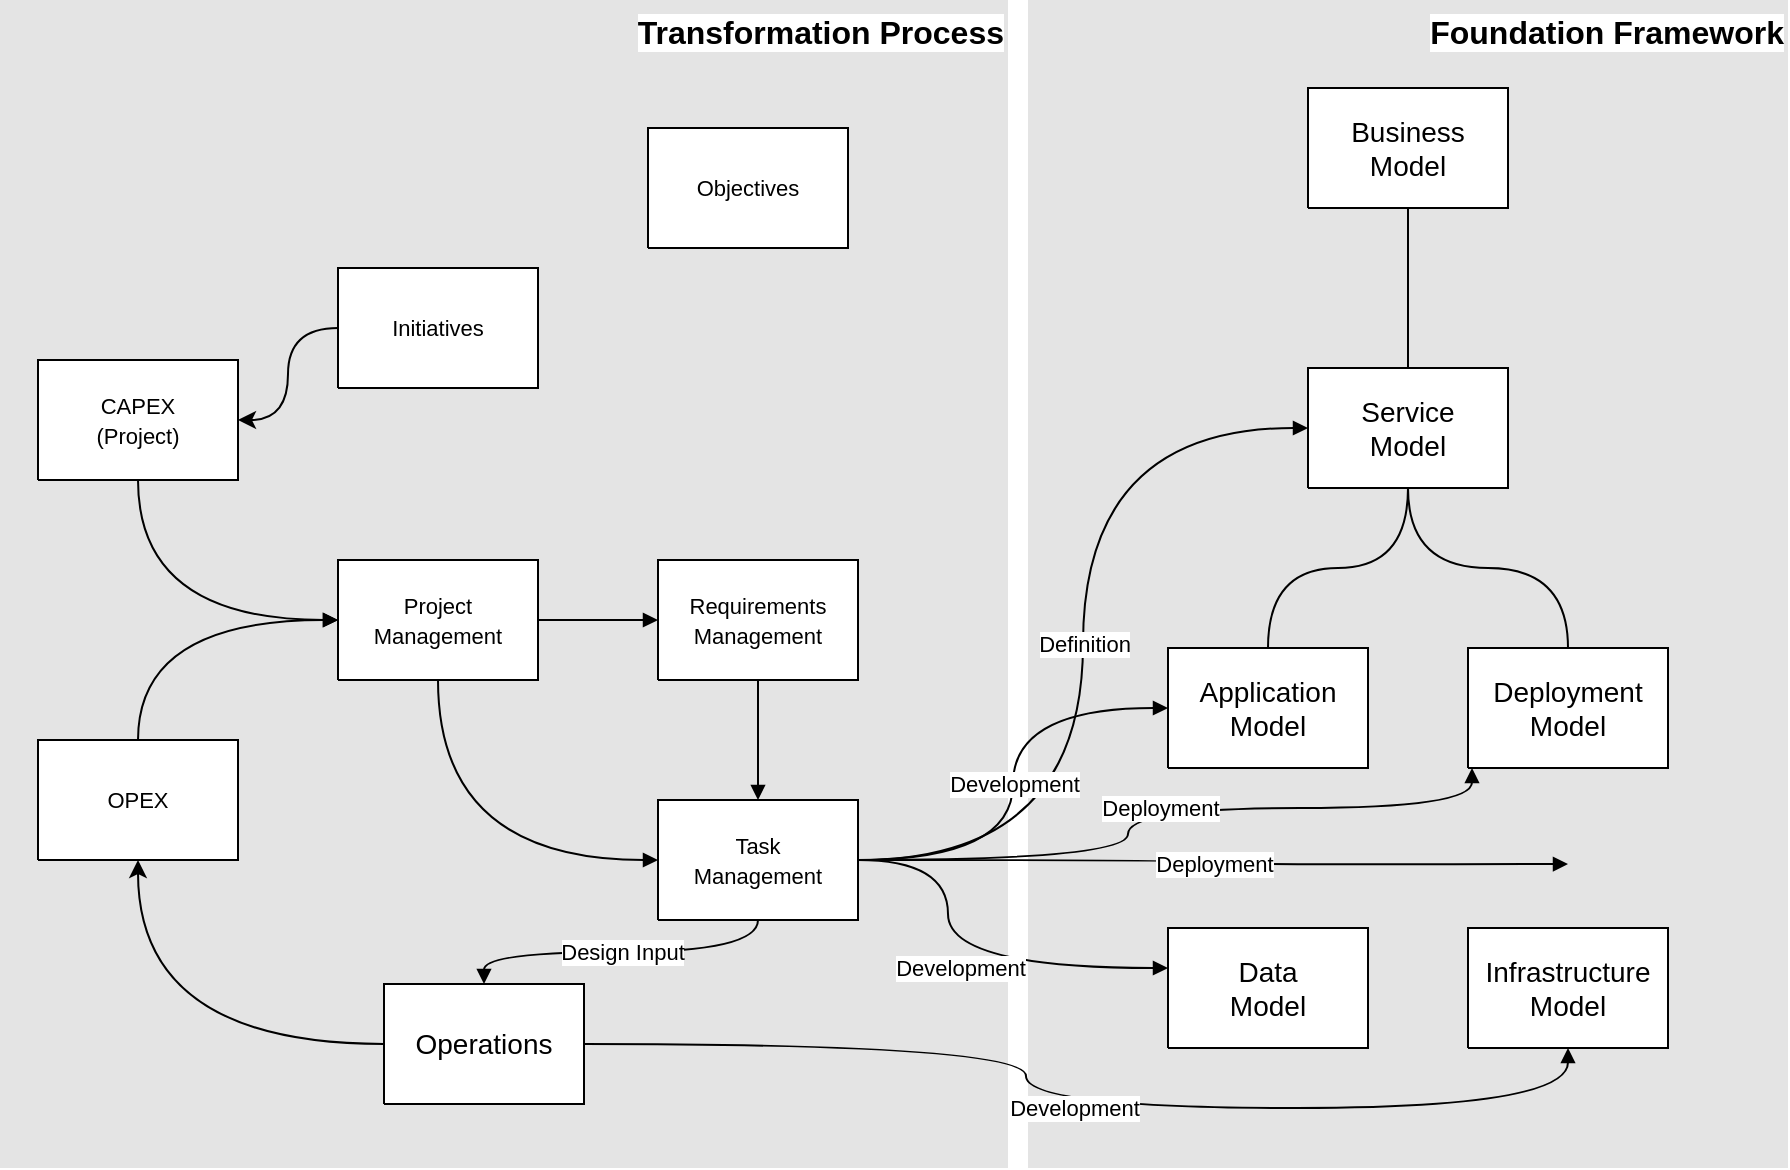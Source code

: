 <mxfile version="13.5.1" type="device" pages="2"><diagram id="vHgUC98e7Hoj6p4XR_Cq" name="Transformation"><mxGraphModel dx="1086" dy="966" grid="1" gridSize="10" guides="1" tooltips="1" connect="1" arrows="1" fold="1" page="1" pageScale="1" pageWidth="850" pageHeight="1100" math="0" shadow="0"><root><mxCell id="0"/><mxCell id="1" parent="0"/><mxCell id="F8-iT_Pljs7xSPV2EKa8-52" value="&lt;p style=&quot;margin-left: 0 ; margin-right: 0 ; margin-top: 0px ; margin-bottom: 0px ; text-indent: 0 ; direction: ltr&quot;&gt;&lt;font style=&quot;font-size: 16px ; font-family: &amp;#34;arial&amp;#34; ; color: #000000 ; direction: ltr ; letter-spacing: 0px ; line-height: 120% ; opacity: 1&quot;&gt;&lt;b&gt;Transformation Process&lt;br&gt;&lt;/b&gt;&lt;/font&gt;&lt;/p&gt;" style="verticalAlign=top;align=right;vsdxID=35;fillColor=#d9d9d9;gradientColor=none;fillOpacity=70;shape=stencil(nZBLDoAgDERP0z3SIyjew0SURgSD+Lu9kMZoXLhwN9O+tukAlrNpJg1SzDH4QW/URgNYgZTkjA4UkwJUgGXng+6DX1zLfmoymdXo17xh5zmRJ6Q42BWCfc2oJfdAr+Yv+AP9Cb7OJ3H/2JG1HNGz/84klThPVCc=);strokeColor=none;labelBackgroundColor=#ffffff;rounded=0;html=1;whiteSpace=wrap;" parent="1" vertex="1"><mxGeometry x="96" y="96" width="504" height="584" as="geometry"/></mxCell><mxCell id="F8-iT_Pljs7xSPV2EKa8-53" value="&lt;p style=&quot;margin-left: 0 ; margin-right: 0 ; margin-top: 0px ; margin-bottom: 0px ; text-indent: 0 ; direction: ltr&quot;&gt;&lt;font style=&quot;font-size: 16px ; font-family: &amp;#34;arial&amp;#34; ; color: #000000 ; direction: ltr ; letter-spacing: 0px ; line-height: 120% ; opacity: 1&quot;&gt;&lt;b&gt;Foundation Framework&lt;br&gt;&lt;/b&gt;&lt;/font&gt;&lt;/p&gt;" style="verticalAlign=top;align=right;vsdxID=5;fillColor=#d9d9d9;gradientColor=none;fillOpacity=70;shape=stencil(nZBLDoAgDERP0z3SIyjew0SURgSD+Lu9kMZoXLhwN9O+tukAlrNpJg1SzDH4QW/URgNYgZTkjA4UkwJUgGXng+6DX1zLfmoymdXo17xh5zmRJ6Q42BWCfc2oJfdAr+Yv+AP9Cb7OJ3H/2JG1HNGz/84klThPVCc=);strokeColor=none;labelBackgroundColor=#ffffff;rounded=0;html=1;whiteSpace=wrap;" parent="1" vertex="1"><mxGeometry x="610" y="96" width="380" height="584" as="geometry"/></mxCell><mxCell id="F8-iT_Pljs7xSPV2EKa8-21" value="&lt;font style=&quot;font-size:11px;font-family:Arial;color:#000000;direction:ltr;letter-spacing:0px;line-height:120%;opacity:1&quot;&gt;Project Management&lt;br/&gt;&lt;/font&gt;" style="verticalAlign=middle;align=center;vsdxID=1;fillColor=#FFFFFF;gradientColor=none;shape=stencil(nZBLDoAgDERP0z3SIyjew0SURgSD+Lu9kMZoXLhwN9O+tukAlrNpJg1SzDH4QW/URgNYgZTkjA4UkwJUgGXng+6DX1zLfmoymdXo17xh5zmRJ6Q42BWCfc2oJfdAr+Yv+AP9Cb7OJ3H/2JG1HNGz/84klThPVCc=);strokeColor=#000000;spacingTop=-1;spacingBottom=-1;spacingLeft=-1;spacingRight=-1;labelBackgroundColor=none;rounded=0;html=1;whiteSpace=wrap;" parent="1" vertex="1"><mxGeometry x="265" y="376" width="100" height="60" as="geometry"/></mxCell><mxCell id="F8-iT_Pljs7xSPV2EKa8-22" value="&lt;font style=&quot;font-size:11px;font-family:Arial;color:#000000;direction:ltr;letter-spacing:0px;line-height:120%;opacity:1&quot;&gt;Task&lt;br/&gt;Management&lt;br/&gt;&lt;/font&gt;" style="verticalAlign=middle;align=center;vsdxID=2;fillColor=#FFFFFF;gradientColor=none;shape=stencil(nZBLDoAgDERP0z3SIyjew0SURgSD+Lu9kMZoXLhwN9O+tukAlrNpJg1SzDH4QW/URgNYgZTkjA4UkwJUgGXng+6DX1zLfmoymdXo17xh5zmRJ6Q42BWCfc2oJfdAr+Yv+AP9Cb7OJ3H/2JG1HNGz/84klThPVCc=);strokeColor=#000000;spacingTop=-1;spacingBottom=-1;spacingLeft=-1;spacingRight=-1;labelBackgroundColor=none;rounded=0;html=1;whiteSpace=wrap;" parent="1" vertex="1"><mxGeometry x="425" y="496" width="100" height="60" as="geometry"/></mxCell><mxCell id="F8-iT_Pljs7xSPV2EKa8-23" value="&lt;font style=&quot;font-size:11px;font-family:Arial;color:#000000;direction:ltr;letter-spacing:0px;line-height:120%;opacity:1&quot;&gt;Requirements Management&lt;br/&gt;&lt;/font&gt;" style="verticalAlign=middle;align=center;vsdxID=3;fillColor=#FFFFFF;gradientColor=none;shape=stencil(nZBLDoAgDERP0z3SIyjew0SURgSD+Lu9kMZoXLhwN9O+tukAlrNpJg1SzDH4QW/URgNYgZTkjA4UkwJUgGXng+6DX1zLfmoymdXo17xh5zmRJ6Q42BWCfc2oJfdAr+Yv+AP9Cb7OJ3H/2JG1HNGz/84klThPVCc=);strokeColor=#000000;spacingTop=-1;spacingBottom=-1;spacingLeft=-1;spacingRight=-1;labelBackgroundColor=none;rounded=0;html=1;whiteSpace=wrap;" parent="1" vertex="1"><mxGeometry x="425" y="376" width="100" height="60" as="geometry"/></mxCell><mxCell id="F8-iT_Pljs7xSPV2EKa8-24" value="&lt;font style=&quot;font-size: 11px ; font-family: &amp;#34;arial&amp;#34; ; color: #000000 ; direction: ltr ; letter-spacing: 0px ; line-height: 120% ; opacity: 1&quot;&gt;OPEX&lt;br&gt;&lt;/font&gt;" style="verticalAlign=middle;align=center;vsdxID=9;fillColor=#FFFFFF;gradientColor=none;shape=stencil(nZBLDoAgDERP0z3SIyjew0SURgSD+Lu9kMZoXLhwN9O+tukAlrNpJg1SzDH4QW/URgNYgZTkjA4UkwJUgGXng+6DX1zLfmoymdXo17xh5zmRJ6Q42BWCfc2oJfdAr+Yv+AP9Cb7OJ3H/2JG1HNGz/84klThPVCc=);strokeColor=#000000;spacingTop=-1;spacingBottom=-1;spacingLeft=-1;spacingRight=-1;labelBackgroundColor=none;rounded=0;html=1;whiteSpace=wrap;" parent="1" vertex="1"><mxGeometry x="115" y="466" width="100" height="60" as="geometry"/></mxCell><mxCell id="F8-iT_Pljs7xSPV2EKa8-25" value="&lt;font style=&quot;font-size:11px;font-family:Arial;color:#000000;direction:ltr;letter-spacing:0px;line-height:120%;opacity:1&quot;&gt;CAPEX&lt;br/&gt;(Project)&lt;br/&gt;&lt;/font&gt;" style="verticalAlign=middle;align=center;vsdxID=10;fillColor=#FFFFFF;gradientColor=none;shape=stencil(nZBLDoAgDERP0z3SIyjew0SURgSD+Lu9kMZoXLhwN9O+tukAlrNpJg1SzDH4QW/URgNYgZTkjA4UkwJUgGXng+6DX1zLfmoymdXo17xh5zmRJ6Q42BWCfc2oJfdAr+Yv+AP9Cb7OJ3H/2JG1HNGz/84klThPVCc=);strokeColor=#000000;spacingTop=-1;spacingBottom=-1;spacingLeft=-1;spacingRight=-1;labelBackgroundColor=none;rounded=0;html=1;whiteSpace=wrap;" parent="1" vertex="1"><mxGeometry x="115" y="276" width="100" height="60" as="geometry"/></mxCell><mxCell id="F8-iT_Pljs7xSPV2EKa8-26" value="&lt;font style=&quot;font-size:14px;font-family:Arial;color:#000000;direction:ltr;letter-spacing:0px;line-height:120%;opacity:1&quot;&gt;Infrastructure Model&lt;br/&gt;&lt;/font&gt;" style="verticalAlign=middle;align=center;vsdxID=15;fillColor=#FFFFFF;gradientColor=none;shape=stencil(nZBLDoAgDERP0z3SIyjew0SURgSD+Lu9kMZoXLhwN9O+tukAlrNpJg1SzDH4QW/URgNYgZTkjA4UkwJUgGXng+6DX1zLfmoymdXo17xh5zmRJ6Q42BWCfc2oJfdAr+Yv+AP9Cb7OJ3H/2JG1HNGz/84klThPVCc=);strokeColor=#000000;spacingTop=-1;spacingBottom=-1;spacingLeft=-1;spacingRight=-1;labelBackgroundColor=none;rounded=0;html=1;whiteSpace=wrap;" parent="1" vertex="1"><mxGeometry x="830" y="560" width="100" height="60" as="geometry"/></mxCell><mxCell id="F8-iT_Pljs7xSPV2EKa8-27" value="&lt;font style=&quot;font-size:14px;font-family:Arial;color:#000000;direction:ltr;letter-spacing:0px;line-height:120%;opacity:1&quot;&gt;Application Model&lt;br/&gt;&lt;/font&gt;" style="verticalAlign=middle;align=center;vsdxID=16;fillColor=#FFFFFF;gradientColor=none;shape=stencil(nZBLDoAgDERP0z3SIyjew0SURgSD+Lu9kMZoXLhwN9O+tukAlrNpJg1SzDH4QW/URgNYgZTkjA4UkwJUgGXng+6DX1zLfmoymdXo17xh5zmRJ6Q42BWCfc2oJfdAr+Yv+AP9Cb7OJ3H/2JG1HNGz/84klThPVCc=);strokeColor=#000000;spacingTop=-1;spacingBottom=-1;spacingLeft=-1;spacingRight=-1;labelBackgroundColor=none;rounded=0;html=1;whiteSpace=wrap;" parent="1" vertex="1"><mxGeometry x="680" y="420" width="100" height="60" as="geometry"/></mxCell><mxCell id="F8-iT_Pljs7xSPV2EKa8-28" value="&lt;font style=&quot;font-size:14px;font-family:Arial;color:#000000;direction:ltr;letter-spacing:0px;line-height:120%;opacity:1&quot;&gt;Deployment&lt;br/&gt;Model&lt;br/&gt;&lt;/font&gt;" style="verticalAlign=middle;align=center;vsdxID=17;fillColor=#FFFFFF;gradientColor=none;shape=stencil(nZBLDoAgDERP0z3SIyjew0SURgSD+Lu9kMZoXLhwN9O+tukAlrNpJg1SzDH4QW/URgNYgZTkjA4UkwJUgGXng+6DX1zLfmoymdXo17xh5zmRJ6Q42BWCfc2oJfdAr+Yv+AP9Cb7OJ3H/2JG1HNGz/84klThPVCc=);strokeColor=#000000;spacingTop=-1;spacingBottom=-1;spacingLeft=-1;spacingRight=-1;labelBackgroundColor=none;rounded=0;html=1;whiteSpace=wrap;" parent="1" vertex="1"><mxGeometry x="830" y="420" width="100" height="60" as="geometry"/></mxCell><mxCell id="F8-iT_Pljs7xSPV2EKa8-29" value="&lt;font style=&quot;font-size:14px;font-family:Arial;color:#000000;direction:ltr;letter-spacing:0px;line-height:120%;opacity:1&quot;&gt;Data&lt;br/&gt;Model&lt;br/&gt;&lt;/font&gt;" style="verticalAlign=middle;align=center;vsdxID=18;fillColor=#FFFFFF;gradientColor=none;shape=stencil(nZBLDoAgDERP0z3SIyjew0SURgSD+Lu9kMZoXLhwN9O+tukAlrNpJg1SzDH4QW/URgNYgZTkjA4UkwJUgGXng+6DX1zLfmoymdXo17xh5zmRJ6Q42BWCfc2oJfdAr+Yv+AP9Cb7OJ3H/2JG1HNGz/84klThPVCc=);strokeColor=#000000;spacingTop=-1;spacingBottom=-1;spacingLeft=-1;spacingRight=-1;labelBackgroundColor=none;rounded=0;html=1;whiteSpace=wrap;" parent="1" vertex="1"><mxGeometry x="680" y="560" width="100" height="60" as="geometry"/></mxCell><mxCell id="F8-iT_Pljs7xSPV2EKa8-30" value="&lt;font style=&quot;font-size:14px;font-family:Arial;color:#000000;direction:ltr;letter-spacing:0px;line-height:120%;opacity:1&quot;&gt;Service&lt;br/&gt;Model&lt;br/&gt;&lt;/font&gt;" style="verticalAlign=middle;align=center;vsdxID=19;fillColor=#FFFFFF;gradientColor=none;shape=stencil(nZBLDoAgDERP0z3SIyjew0SURgSD+Lu9kMZoXLhwN9O+tukAlrNpJg1SzDH4QW/URgNYgZTkjA4UkwJUgGXng+6DX1zLfmoymdXo17xh5zmRJ6Q42BWCfc2oJfdAr+Yv+AP9Cb7OJ3H/2JG1HNGz/84klThPVCc=);strokeColor=#000000;spacingTop=-1;spacingBottom=-1;spacingLeft=-1;spacingRight=-1;labelBackgroundColor=none;rounded=0;html=1;whiteSpace=wrap;" parent="1" vertex="1"><mxGeometry x="750" y="280" width="100" height="60" as="geometry"/></mxCell><mxCell id="F8-iT_Pljs7xSPV2EKa8-31" value="&lt;font style=&quot;font-size:14px;font-family:Arial;color:#000000;direction:ltr;letter-spacing:0px;line-height:120%;opacity:1&quot;&gt;Business&lt;br/&gt;Model&lt;br/&gt;&lt;/font&gt;" style="verticalAlign=middle;align=center;vsdxID=20;fillColor=#FFFFFF;gradientColor=none;shape=stencil(nZBLDoAgDERP0z3SIyjew0SURgSD+Lu9kMZoXLhwN9O+tukAlrNpJg1SzDH4QW/URgNYgZTkjA4UkwJUgGXng+6DX1zLfmoymdXo17xh5zmRJ6Q42BWCfc2oJfdAr+Yv+AP9Cb7OJ3H/2JG1HNGz/84klThPVCc=);strokeColor=#000000;spacingTop=-1;spacingBottom=-1;spacingLeft=-1;spacingRight=-1;labelBackgroundColor=none;rounded=0;html=1;whiteSpace=wrap;" parent="1" vertex="1"><mxGeometry x="750" y="140" width="100" height="60" as="geometry"/></mxCell><mxCell id="F8-iT_Pljs7xSPV2EKa8-32" value="&lt;font style=&quot;font-size:11px;font-family:Arial;color:#000000;direction:ltr;letter-spacing:0px;line-height:120%;opacity:1&quot;&gt;Design Input&lt;br/&gt;&lt;/font&gt;" style="vsdxID=40;edgeStyle=orthogonalEdgeStyle;startArrow=none;endArrow=block;startSize=5;endSize=5;strokeColor=#000000;spacingTop=0;spacingBottom=0;spacingLeft=0;spacingRight=0;verticalAlign=middle;html=1;labelBackgroundColor=#ffffff;rounded=0;align=center;exitX=0.5;exitY=1;exitDx=0;exitDy=0;exitPerimeter=0;entryX=0.5;entryY=0;entryDx=0;entryDy=0;entryPerimeter=0;curved=1;" parent="1" source="F8-iT_Pljs7xSPV2EKa8-22" target="F8-iT_Pljs7xSPV2EKa8-47" edge="1"><mxGeometry relative="1" as="geometry"/></mxCell><mxCell id="F8-iT_Pljs7xSPV2EKa8-33" value="&lt;font style=&quot;font-size:11px;font-family:Arial;color:#000000;direction:ltr;letter-spacing:0px;line-height:120%;opacity:1&quot;&gt;Deployment&lt;br/&gt;&lt;/font&gt;" style="vsdxID=37;edgeStyle=orthogonalEdgeStyle;startArrow=none;endArrow=block;startSize=5;endSize=5;strokeColor=#000000;spacingTop=0;spacingBottom=0;spacingLeft=0;spacingRight=0;verticalAlign=middle;html=1;labelBackgroundColor=#ffffff;rounded=0;align=center;exitX=1;exitY=0.5;exitDx=0;exitDy=0;exitPerimeter=0;curved=1;" parent="1" source="F8-iT_Pljs7xSPV2EKa8-22" edge="1"><mxGeometry relative="1" as="geometry"><mxPoint x="880" y="528" as="targetPoint"/></mxGeometry></mxCell><mxCell id="F8-iT_Pljs7xSPV2EKa8-34" value="&lt;font style=&quot;font-size:11px;font-family:Arial;color:#000000;direction:ltr;letter-spacing:0px;line-height:120%;opacity:1&quot;&gt;Deployment&lt;br/&gt;&lt;/font&gt;" style="vsdxID=34;edgeStyle=orthogonalEdgeStyle;startArrow=none;endArrow=block;startSize=5;endSize=5;strokeColor=#000000;spacingTop=0;spacingBottom=0;spacingLeft=0;spacingRight=0;verticalAlign=middle;html=1;labelBackgroundColor=#ffffff;rounded=0;align=center;exitX=1;exitY=0.5;exitDx=0;exitDy=0;exitPerimeter=0;curved=1;" parent="1" source="F8-iT_Pljs7xSPV2EKa8-22" target="F8-iT_Pljs7xSPV2EKa8-28" edge="1"><mxGeometry relative="1" as="geometry"><Array as="points"><mxPoint x="660" y="526"/><mxPoint x="660" y="500"/><mxPoint x="832" y="500"/></Array></mxGeometry></mxCell><mxCell id="F8-iT_Pljs7xSPV2EKa8-35" style="edgeStyle=orthogonalEdgeStyle;rounded=0;orthogonalLoop=1;jettySize=auto;html=1;curved=1;" parent="1" source="F8-iT_Pljs7xSPV2EKa8-36" target="F8-iT_Pljs7xSPV2EKa8-25" edge="1"><mxGeometry relative="1" as="geometry"/></mxCell><mxCell id="F8-iT_Pljs7xSPV2EKa8-36" value="&lt;font style=&quot;font-size: 11px ; font-family: &amp;#34;arial&amp;#34; ; color: #000000 ; direction: ltr ; letter-spacing: 0px ; line-height: 120% ; opacity: 1&quot;&gt;Initiatives&lt;br&gt;&lt;/font&gt;" style="verticalAlign=middle;align=center;vsdxID=1;fillColor=#FFFFFF;gradientColor=none;shape=stencil(nZBLDoAgDERP0z3SIyjew0SURgSD+Lu9kMZoXLhwN9O+tukAlrNpJg1SzDH4QW/URgNYgZTkjA4UkwJUgGXng+6DX1zLfmoymdXo17xh5zmRJ6Q42BWCfc2oJfdAr+Yv+AP9Cb7OJ3H/2JG1HNGz/84klThPVCc=);strokeColor=#000000;spacingTop=-1;spacingBottom=-1;spacingLeft=-1;spacingRight=-1;labelBackgroundColor=none;rounded=0;html=1;whiteSpace=wrap;" parent="1" vertex="1"><mxGeometry x="265" y="230" width="100" height="60" as="geometry"/></mxCell><mxCell id="F8-iT_Pljs7xSPV2EKa8-37" style="edgeStyle=orthogonalEdgeStyle;curved=1;rounded=0;orthogonalLoop=1;jettySize=auto;html=1;" parent="1" source="F8-iT_Pljs7xSPV2EKa8-47" target="F8-iT_Pljs7xSPV2EKa8-24" edge="1"><mxGeometry relative="1" as="geometry"/></mxCell><mxCell id="F8-iT_Pljs7xSPV2EKa8-38" value="&lt;font style=&quot;font-size: 11px ; font-family: &amp;#34;arial&amp;#34; ; color: #000000 ; direction: ltr ; letter-spacing: 0px ; line-height: 120% ; opacity: 1&quot;&gt;Objectives&lt;br&gt;&lt;/font&gt;" style="verticalAlign=middle;align=center;vsdxID=1;fillColor=#FFFFFF;gradientColor=none;shape=stencil(nZBLDoAgDERP0z3SIyjew0SURgSD+Lu9kMZoXLhwN9O+tukAlrNpJg1SzDH4QW/URgNYgZTkjA4UkwJUgGXng+6DX1zLfmoymdXo17xh5zmRJ6Q42BWCfc2oJfdAr+Yv+AP9Cb7OJ3H/2JG1HNGz/84klThPVCc=);strokeColor=#000000;spacingTop=-1;spacingBottom=-1;spacingLeft=-1;spacingRight=-1;labelBackgroundColor=none;rounded=0;html=1;whiteSpace=wrap;" parent="1" vertex="1"><mxGeometry x="420" y="160" width="100" height="60" as="geometry"/></mxCell><mxCell id="F8-iT_Pljs7xSPV2EKa8-39" style="vsdxID=14;edgeStyle=orthogonalEdgeStyle;startArrow=none;endArrow=block;startSize=5;endSize=5;strokeColor=#000000;spacingTop=0;spacingBottom=0;spacingLeft=0;spacingRight=0;verticalAlign=middle;html=1;labelBackgroundColor=#ffffff;rounded=0;exitX=0.5;exitY=1;exitDx=0;exitDy=0;exitPerimeter=0;entryX=0.5;entryY=0;entryDx=0;entryDy=0;entryPerimeter=0;curved=1;" parent="1" source="F8-iT_Pljs7xSPV2EKa8-23" target="F8-iT_Pljs7xSPV2EKa8-22" edge="1"><mxGeometry relative="1" as="geometry"/></mxCell><mxCell id="F8-iT_Pljs7xSPV2EKa8-40" style="vsdxID=6;edgeStyle=orthogonalEdgeStyle;startArrow=none;endArrow=block;startSize=5;endSize=5;strokeColor=#000000;spacingTop=0;spacingBottom=0;spacingLeft=0;spacingRight=0;verticalAlign=middle;html=1;labelBackgroundColor=#ffffff;rounded=0;exitX=0.5;exitY=1;exitDx=0;exitDy=0;exitPerimeter=0;entryX=0;entryY=0.5;entryDx=0;entryDy=0;entryPerimeter=0;curved=1;" parent="1" source="F8-iT_Pljs7xSPV2EKa8-21" target="F8-iT_Pljs7xSPV2EKa8-22" edge="1"><mxGeometry relative="1" as="geometry"/></mxCell><mxCell id="F8-iT_Pljs7xSPV2EKa8-41" style="vsdxID=7;edgeStyle=orthogonalEdgeStyle;startArrow=none;endArrow=block;startSize=5;endSize=5;strokeColor=#000000;spacingTop=0;spacingBottom=0;spacingLeft=0;spacingRight=0;verticalAlign=middle;html=1;labelBackgroundColor=#ffffff;rounded=0;exitX=1;exitY=0.5;exitDx=0;exitDy=0;exitPerimeter=0;entryX=0;entryY=0.5;entryDx=0;entryDy=0;entryPerimeter=0;curved=1;" parent="1" source="F8-iT_Pljs7xSPV2EKa8-21" target="F8-iT_Pljs7xSPV2EKa8-23" edge="1"><mxGeometry relative="1" as="geometry"/></mxCell><mxCell id="F8-iT_Pljs7xSPV2EKa8-42" style="vsdxID=11;edgeStyle=orthogonalEdgeStyle;startArrow=none;endArrow=block;startSize=5;endSize=5;strokeColor=#000000;spacingTop=0;spacingBottom=0;spacingLeft=0;spacingRight=0;verticalAlign=middle;html=1;labelBackgroundColor=#ffffff;rounded=0;exitX=0.5;exitY=0;exitDx=0;exitDy=0;exitPerimeter=0;entryX=0;entryY=0.5;entryDx=0;entryDy=0;entryPerimeter=0;curved=1;" parent="1" source="F8-iT_Pljs7xSPV2EKa8-24" target="F8-iT_Pljs7xSPV2EKa8-21" edge="1"><mxGeometry relative="1" as="geometry"/></mxCell><mxCell id="F8-iT_Pljs7xSPV2EKa8-43" style="vsdxID=12;edgeStyle=orthogonalEdgeStyle;startArrow=none;endArrow=block;startSize=5;endSize=5;strokeColor=#000000;spacingTop=0;spacingBottom=0;spacingLeft=0;spacingRight=0;verticalAlign=middle;html=1;labelBackgroundColor=#ffffff;rounded=0;exitX=0.5;exitY=1;exitDx=0;exitDy=0;exitPerimeter=0;entryX=0;entryY=0.5;entryDx=0;entryDy=0;entryPerimeter=0;curved=1;" parent="1" source="F8-iT_Pljs7xSPV2EKa8-25" target="F8-iT_Pljs7xSPV2EKa8-21" edge="1"><mxGeometry relative="1" as="geometry"/></mxCell><mxCell id="F8-iT_Pljs7xSPV2EKa8-44" style="vsdxID=24;edgeStyle=orthogonalEdgeStyle;startArrow=none;endArrow=none;startSize=5;endSize=5;strokeColor=#000000;spacingTop=0;spacingBottom=0;spacingLeft=0;spacingRight=0;verticalAlign=middle;html=1;labelBackgroundColor=#ffffff;rounded=0;exitX=0.5;exitY=0;exitDx=0;exitDy=0;exitPerimeter=0;entryX=0.5;entryY=1;entryDx=0;entryDy=0;entryPerimeter=0;curved=1;" parent="1" source="F8-iT_Pljs7xSPV2EKa8-30" target="F8-iT_Pljs7xSPV2EKa8-31" edge="1"><mxGeometry relative="1" as="geometry"/></mxCell><mxCell id="F8-iT_Pljs7xSPV2EKa8-45" style="vsdxID=23;edgeStyle=orthogonalEdgeStyle;startArrow=none;endArrow=none;startSize=5;endSize=5;strokeColor=#000000;spacingTop=0;spacingBottom=0;spacingLeft=0;spacingRight=0;verticalAlign=middle;html=1;labelBackgroundColor=#ffffff;rounded=0;exitX=0.5;exitY=0;exitDx=0;exitDy=0;exitPerimeter=0;entryX=0.5;entryY=1;entryDx=0;entryDy=0;entryPerimeter=0;curved=1;" parent="1" source="F8-iT_Pljs7xSPV2EKa8-28" target="F8-iT_Pljs7xSPV2EKa8-30" edge="1"><mxGeometry relative="1" as="geometry"/></mxCell><mxCell id="F8-iT_Pljs7xSPV2EKa8-46" value="" style="vsdxID=21;edgeStyle=orthogonalEdgeStyle;startArrow=none;endArrow=none;startSize=5;endSize=5;strokeColor=#000000;spacingTop=0;spacingBottom=0;spacingLeft=0;spacingRight=0;verticalAlign=middle;html=1;labelBackgroundColor=#ffffff;rounded=0;exitX=0.5;exitY=0;exitDx=0;exitDy=0;exitPerimeter=0;curved=1;" parent="1" source="F8-iT_Pljs7xSPV2EKa8-27" target="F8-iT_Pljs7xSPV2EKa8-30" edge="1"><mxGeometry relative="1" as="geometry"/></mxCell><mxCell id="F8-iT_Pljs7xSPV2EKa8-47" value="&lt;font style=&quot;font-size: 14px ; font-family: &amp;#34;arial&amp;#34; ; color: #000000 ; direction: ltr ; letter-spacing: 0px ; line-height: 120% ; opacity: 1&quot;&gt;Operations&lt;br&gt;&lt;/font&gt;" style="verticalAlign=middle;align=center;vsdxID=38;fillColor=#FFFFFF;gradientColor=none;shape=stencil(nZBLDoAgDERP0z3SIyjew0SURgSD+Lu9kMZoXLhwN9O+tukAlrNpJg1SzDH4QW/URgNYgZTkjA4UkwJUgGXng+6DX1zLfmoymdXo17xh5zmRJ6Q42BWCfc2oJfdAr+Yv+AP9Cb7OJ3H/2JG1HNGz/84klThPVCc=);strokeColor=#000000;spacingTop=-1;spacingBottom=-1;spacingLeft=-1;spacingRight=-1;labelBackgroundColor=none;rounded=0;html=1;whiteSpace=wrap;" parent="1" vertex="1"><mxGeometry x="288" y="588" width="100" height="60" as="geometry"/></mxCell><mxCell id="F8-iT_Pljs7xSPV2EKa8-48" value="&lt;font style=&quot;font-size:11px;font-family:Arial;color:#000000;direction:ltr;letter-spacing:0px;line-height:120%;opacity:1&quot;&gt;Definition&lt;br/&gt;&lt;/font&gt;" style="vsdxID=41;edgeStyle=orthogonalEdgeStyle;startArrow=none;endArrow=block;startSize=5;endSize=5;strokeColor=#000000;spacingTop=0;spacingBottom=0;spacingLeft=0;spacingRight=0;verticalAlign=middle;html=1;labelBackgroundColor=#ffffff;rounded=0;align=center;exitX=1;exitY=0.5;exitDx=0;exitDy=0;exitPerimeter=0;entryX=0;entryY=0.5;entryDx=0;entryDy=0;entryPerimeter=0;curved=1;" parent="1" source="F8-iT_Pljs7xSPV2EKa8-22" target="F8-iT_Pljs7xSPV2EKa8-30" edge="1"><mxGeometry relative="1" as="geometry"/></mxCell><mxCell id="F8-iT_Pljs7xSPV2EKa8-49" value="&lt;font style=&quot;font-size:11px;font-family:Arial;color:#000000;direction:ltr;letter-spacing:0px;line-height:120%;opacity:1&quot;&gt;Development&lt;br/&gt;&lt;/font&gt;" style="vsdxID=39;edgeStyle=orthogonalEdgeStyle;startArrow=none;endArrow=block;startSize=5;endSize=5;strokeColor=#000000;spacingTop=0;spacingBottom=0;spacingLeft=0;spacingRight=0;verticalAlign=middle;html=1;labelBackgroundColor=#ffffff;rounded=0;align=center;exitX=1;exitY=0.5;exitDx=0;exitDy=0;exitPerimeter=0;entryX=0.5;entryY=1;entryDx=0;entryDy=0;entryPerimeter=0;curved=1;" parent="1" source="F8-iT_Pljs7xSPV2EKa8-47" target="F8-iT_Pljs7xSPV2EKa8-26" edge="1"><mxGeometry relative="1" as="geometry"><Array as="points"><mxPoint x="609" y="618"/><mxPoint x="609" y="650"/><mxPoint x="880" y="650"/></Array></mxGeometry></mxCell><mxCell id="F8-iT_Pljs7xSPV2EKa8-50" value="&lt;font style=&quot;font-size:11px;font-family:Arial;color:#000000;direction:ltr;letter-spacing:0px;line-height:120%;opacity:1&quot;&gt;Development&lt;br/&gt;&lt;/font&gt;" style="vsdxID=36;edgeStyle=orthogonalEdgeStyle;startArrow=none;endArrow=block;startSize=5;endSize=5;strokeColor=#000000;spacingTop=0;spacingBottom=0;spacingLeft=0;spacingRight=0;verticalAlign=middle;html=1;labelBackgroundColor=#ffffff;rounded=0;align=center;exitX=1;exitY=0.5;exitDx=0;exitDy=0;exitPerimeter=0;curved=1;" parent="1" source="F8-iT_Pljs7xSPV2EKa8-22" target="F8-iT_Pljs7xSPV2EKa8-29" edge="1"><mxGeometry relative="1" as="geometry"><mxPoint x="520" y="750" as="targetPoint"/><Array as="points"><mxPoint x="570" y="526"/><mxPoint x="570" y="580"/></Array></mxGeometry></mxCell><mxCell id="F8-iT_Pljs7xSPV2EKa8-51" value="&lt;font style=&quot;font-size:11px;font-family:Arial;color:#000000;direction:ltr;letter-spacing:0px;line-height:120%;opacity:1&quot;&gt;Development&lt;br/&gt;&lt;/font&gt;" style="vsdxID=33;edgeStyle=orthogonalEdgeStyle;startArrow=none;endArrow=block;startSize=5;endSize=5;strokeColor=#000000;spacingTop=0;spacingBottom=0;spacingLeft=0;spacingRight=0;verticalAlign=middle;html=1;labelBackgroundColor=#ffffff;rounded=0;align=center;exitX=1;exitY=0.5;exitDx=0;exitDy=0;exitPerimeter=0;entryX=0;entryY=0.5;entryDx=0;entryDy=0;entryPerimeter=0;curved=1;" parent="1" source="F8-iT_Pljs7xSPV2EKa8-22" target="F8-iT_Pljs7xSPV2EKa8-27" edge="1"><mxGeometry relative="1" as="geometry"/></mxCell></root></mxGraphModel></diagram><diagram id="SennH4wp5NiSimGycQQ1" name="Flow"><mxGraphModel dx="1086" dy="966" grid="1" gridSize="10" guides="1" tooltips="1" connect="1" arrows="1" fold="1" page="1" pageScale="1" pageWidth="850" pageHeight="1100" math="0" shadow="0"><root><mxCell id="wbkblXG5-oVG1bCSWL1O-0"/><mxCell id="wbkblXG5-oVG1bCSWL1O-1" parent="wbkblXG5-oVG1bCSWL1O-0"/><mxCell id="wbkblXG5-oVG1bCSWL1O-2" style="vsdxID=1;rotation=120;fillColor=#e8eef7;gradientColor=none;shape=stencil(nZBLDoAgDERP0z3SIyjew0SURgSD+Lu9kMZoXLhwN9O+tukAlrNpJg1SzDH4QW/URgNYgZTkjA4UkwJUgGXng+6DX1zLfmoymdXo17xh5zmRJ6Q42BWCfc2oJfdAr+Yv+AP9Cb7OJ3H/2JG1HNGz/84klThPVCc=);strokeColor=#000000;labelBackgroundColor=none;rounded=0;html=1;whiteSpace=wrap;" vertex="1" parent="wbkblXG5-oVG1bCSWL1O-1"><mxGeometry x="688" y="376" width="538" height="16" as="geometry"/></mxCell><mxCell id="wbkblXG5-oVG1bCSWL1O-3" style="vsdxID=2;rotation=300;fillColor=#e8eef7;gradientColor=none;shape=stencil(nZBLDoAgDERP0z3SIyjew0SURgSD+Lu9kMZoXLhwN9O+tukAlrNpJg1SzDH4QW/URgNYgZTkjA4UkwJUgGXng+6DX1zLfmoymdXo17xh5zmRJ6Q42BWCfc2oJfdAr+Yv+AP9Cb7OJ3H/2JG1HNGz/84klThPVCc=);strokeColor=#000000;labelBackgroundColor=none;rounded=0;html=1;whiteSpace=wrap;" vertex="1" parent="wbkblXG5-oVG1bCSWL1O-1"><mxGeometry x="600" y="292" width="373" height="16" as="geometry"/></mxCell><mxCell id="wbkblXG5-oVG1bCSWL1O-4" style="vsdxID=3;rotation=255;fillColor=#e8eef7;gradientColor=none;shape=stencil(nZBLDoAgDERP0z3SIyjew0SURgSD+Lu9kMZoXLhwN9O+tukAlrNpJg1SzDH4QW/URgNYgZTkjA4UkwJUgGXng+6DX1zLfmoymdXo17xh5zmRJ6Q42BWCfc2oJfdAr+Yv+AP9Cb7OJ3H/2JG1HNGz/84klThPVCc=);strokeColor=#000000;labelBackgroundColor=none;rounded=0;html=1;whiteSpace=wrap;" vertex="1" parent="wbkblXG5-oVG1bCSWL1O-1"><mxGeometry x="241" y="311" width="373" height="16" as="geometry"/></mxCell><mxCell id="wbkblXG5-oVG1bCSWL1O-5" style="vsdxID=4;rotation=255;fillColor=#e8eef7;gradientColor=none;shape=stencil(nZBLDoAgDERP0z3SIyjew0SURgSD+Lu9kMZoXLhwN9O+tukAlrNpJg1SzDH4QW/URgNYgZTkjA4UkwJUgGXng+6DX1zLfmoymdXo17xh5zmRJ6Q42BWCfc2oJfdAr+Yv+AP9Cb7OJ3H/2JG1HNGz/84klThPVCc=);strokeColor=#000000;labelBackgroundColor=none;rounded=0;html=1;whiteSpace=wrap;" vertex="1" parent="wbkblXG5-oVG1bCSWL1O-1"><mxGeometry x="-42" y="388" width="541" height="16" as="geometry"/></mxCell><mxCell id="wbkblXG5-oVG1bCSWL1O-6" value="&lt;font style=&quot;font-size:11px;font-family:Arial;color:#000000;direction:ltr;letter-spacing:0px;line-height:120%;opacity:1&quot;&gt;Stakeholder Requirements&lt;br/&gt;&lt;/font&gt;" style="verticalAlign=middle;align=center;vsdxID=5;fillColor=#FFFFFF;gradientColor=none;shape=stencil(nZBLDoAgDERP0z3SIyjew0SURgSD+Lu9kMZoXLhwN9O+tukAlrNpJg1SzDH4QW/URgNYgZTkjA4UkwJUgGXng+6DX1zLfmoymdXo17xh5zmRJ6Q42BWCfc2oJfdAr+Yv+AP9Cb7OJ3H/2JG1HNGz/84klThPVCc=);strokeColor=#000000;shadow=1;labelBackgroundColor=none;rounded=0;html=1;whiteSpace=wrap;" vertex="1" parent="wbkblXG5-oVG1bCSWL1O-1"><mxGeometry x="88" y="100" width="120" height="80" as="geometry"/></mxCell><mxCell id="wbkblXG5-oVG1bCSWL1O-7" value="&lt;font style=&quot;font-size:11px;font-family:Arial;color:#000000;direction:ltr;letter-spacing:0px;line-height:120%;opacity:1&quot;&gt;Systems Requirements Specification&lt;br/&gt;&lt;/font&gt;" style="verticalAlign=middle;align=center;vsdxID=6;fillColor=#FFFFFF;gradientColor=none;shape=stencil(nZBLDoAgDERP0z3SIyjew0SURgSD+Lu9kMZoXLhwN9O+tukAlrNpJg1SzDH4QW/URgNYgZTkjA4UkwJUgGXng+6DX1zLfmoymdXo17xh5zmRJ6Q42BWCfc2oJfdAr+Yv+AP9Cb7OJ3H/2JG1HNGz/84klThPVCc=);strokeColor=#000000;labelBackgroundColor=none;rounded=0;html=1;whiteSpace=wrap;" vertex="1" parent="wbkblXG5-oVG1bCSWL1O-1"><mxGeometry x="122" y="276" width="120" height="80" as="geometry"/></mxCell><mxCell id="wbkblXG5-oVG1bCSWL1O-8" value="&lt;font style=&quot;font-size:11px;font-family:Arial;color:#000000;direction:ltr;letter-spacing:0px;line-height:120%;opacity:1&quot;&gt;User Acceptance/System test plan and scripts&lt;br/&gt;&lt;/font&gt;" style="verticalAlign=middle;align=center;vsdxID=7;fillColor=#99ccff;gradientColor=none;shape=stencil(nZBLDoAgDERP0z3SIyjew0SURgSD+Lu9kMZoXLhwN9O+tukAlrNpJg1SzDH4QW/URgNYgZTkjA4UkwJUgGXng+6DX1zLfmoymdXo17xh5zmRJ6Q42BWCfc2oJfdAr+Yv+AP9Cb7OJ3H/2JG1HNGz/84klThPVCc=);strokeColor=#000000;labelBackgroundColor=none;rounded=0;html=1;whiteSpace=wrap;" vertex="1" parent="wbkblXG5-oVG1bCSWL1O-1"><mxGeometry x="352" y="280" width="120" height="80" as="geometry"/></mxCell><mxCell id="wbkblXG5-oVG1bCSWL1O-9" value="&lt;font style=&quot;font-size:11px;font-family:Arial;color:#000000;direction:ltr;letter-spacing:0px;line-height:120%;opacity:1&quot;&gt;User Acceptance/Regulatory Compliance Test execution&lt;br/&gt;&lt;/font&gt;" style="verticalAlign=middle;align=center;vsdxID=8;fillColor=#99ccff;gradientColor=none;shape=stencil(nZBLDoAgDERP0z3SIyjew0SURgSD+Lu9kMZoXLhwN9O+tukAlrNpJg1SzDH4QW/URgNYgZTkjA4UkwJUgGXng+6DX1zLfmoymdXo17xh5zmRJ6Q42BWCfc2oJfdAr+Yv+AP9Cb7OJ3H/2JG1HNGz/84klThPVCc=);strokeColor=#000000;labelBackgroundColor=none;rounded=0;html=1;whiteSpace=wrap;" vertex="1" parent="wbkblXG5-oVG1bCSWL1O-1"><mxGeometry x="708" y="280" width="120" height="80" as="geometry"/></mxCell><mxCell id="wbkblXG5-oVG1bCSWL1O-10" value="&lt;font style=&quot;font-size:11px;font-family:Arial;color:#000000;direction:ltr;letter-spacing:0px;line-height:120%;opacity:1&quot;&gt;Technical /Design Specification&lt;br/&gt;&lt;/font&gt;" style="verticalAlign=middle;align=center;vsdxID=9;fillColor=#FFFFFF;gradientColor=none;shape=stencil(nZBLDoAgDERP0z3SIyjew0SURgSD+Lu9kMZoXLhwN9O+tukAlrNpJg1SzDH4QW/URgNYgZTkjA4UkwJUgGXng+6DX1zLfmoymdXo17xh5zmRJ6Q42BWCfc2oJfdAr+Yv+AP9Cb7OJ3H/2JG1HNGz/84klThPVCc=);strokeColor=#000000;labelBackgroundColor=none;rounded=0;html=1;whiteSpace=wrap;" vertex="1" parent="wbkblXG5-oVG1bCSWL1O-1"><mxGeometry x="182" y="436" width="120" height="80" as="geometry"/></mxCell><mxCell id="wbkblXG5-oVG1bCSWL1O-11" value="&lt;font style=&quot;font-size:11px;font-family:Arial;color:#000000;direction:ltr;letter-spacing:0px;line-height:120%;opacity:1&quot;&gt;Integration &lt;br/&gt;Test plan and scripts&lt;br/&gt;&lt;/font&gt;" style="verticalAlign=middle;align=center;vsdxID=10;fillColor=#99ccff;gradientColor=none;shape=stencil(nZBLDoAgDERP0z3SIyjew0SURgSD+Lu9kMZoXLhwN9O+tukAlrNpJg1SzDH4QW/URgNYgZTkjA4UkwJUgGXng+6DX1zLfmoymdXo17xh5zmRJ6Q42BWCfc2oJfdAr+Yv+AP9Cb7OJ3H/2JG1HNGz/84klThPVCc=);strokeColor=#000000;labelBackgroundColor=none;rounded=0;html=1;whiteSpace=wrap;" vertex="1" parent="wbkblXG5-oVG1bCSWL1O-1"><mxGeometry x="428" y="440" width="120" height="80" as="geometry"/></mxCell><mxCell id="wbkblXG5-oVG1bCSWL1O-12" value="&lt;font style=&quot;font-size:11px;font-family:Arial;color:#000000;direction:ltr;letter-spacing:0px;line-height:120%;opacity:1&quot;&gt;Integration/System Test execution&lt;br/&gt;&lt;/font&gt;" style="verticalAlign=middle;align=center;vsdxID=11;fillColor=#99ccff;gradientColor=none;shape=stencil(nZBLDoAgDERP0z3SIyjew0SURgSD+Lu9kMZoXLhwN9O+tukAlrNpJg1SzDH4QW/URgNYgZTkjA4UkwJUgGXng+6DX1zLfmoymdXo17xh5zmRJ6Q42BWCfc2oJfdAr+Yv+AP9Cb7OJ3H/2JG1HNGz/84klThPVCc=);strokeColor=#000000;labelBackgroundColor=none;rounded=0;html=1;whiteSpace=wrap;" vertex="1" parent="wbkblXG5-oVG1bCSWL1O-1"><mxGeometry x="648" y="440" width="120" height="80" as="geometry"/></mxCell><mxCell id="wbkblXG5-oVG1bCSWL1O-13" value="&lt;font style=&quot;font-size:11px;font-family:Arial;color:#000000;direction:ltr;letter-spacing:0px;line-height:120%;opacity:1&quot;&gt;Software code&lt;br/&gt;&lt;/font&gt;" style="verticalAlign=middle;align=center;vsdxID=12;fillColor=#FFFFFF;gradientColor=none;shape=stencil(nZBLDoAgDERP0z3SIyjew0SURgSD+Lu9kMZoXLhwN9O+tukAlrNpJg1SzDH4QW/URgNYgZTkjA4UkwJUgGXng+6DX1zLfmoymdXo17xh5zmRJ6Q42BWCfc2oJfdAr+Yv+AP9Cb7OJ3H/2JG1HNGz/84klThPVCc=);strokeColor=#000000;labelBackgroundColor=none;rounded=0;html=1;whiteSpace=wrap;" vertex="1" parent="wbkblXG5-oVG1bCSWL1O-1"><mxGeometry x="248" y="600" width="120" height="80" as="geometry"/></mxCell><mxCell id="wbkblXG5-oVG1bCSWL1O-14" value="&lt;font style=&quot;font-size:11px;font-family:Arial;color:#000000;direction:ltr;letter-spacing:0px;line-height:120%;opacity:1&quot;&gt;Code delivery and fixes&lt;br/&gt;&lt;/font&gt;" style="verticalAlign=middle;align=center;vsdxID=21;fillColor=#FFFFFF;gradientColor=none;shape=stencil(nZBLDoAgDERP0z3SIyjew0SURgSD+Lu9kMZoXLhwN9O+tukAlrNpJg1SzDH4QW/URgNYgZTkjA4UkwJUgGXng+6DX1zLfmoymdXo17xh5zmRJ6Q42BWCfc2oJfdAr+Yv+AP9Cb7OJ3H/2JG1HNGz/84klThPVCc=);strokeColor=#000000;labelBackgroundColor=none;rounded=0;html=1;whiteSpace=wrap;" vertex="1" parent="wbkblXG5-oVG1bCSWL1O-1"><mxGeometry x="868" y="440" width="120" height="80" as="geometry"/></mxCell><mxCell id="wbkblXG5-oVG1bCSWL1O-15" value="&lt;font style=&quot;font-size:11px;font-family:Arial;color:#000000;direction:ltr;letter-spacing:0px;line-height:120%;opacity:1&quot;&gt;Code delivery and fixes&lt;br/&gt;&lt;/font&gt;" style="verticalAlign=middle;align=center;vsdxID=22;fillColor=#FFFFFF;gradientColor=none;shape=stencil(nZBLDoAgDERP0z3SIyjew0SURgSD+Lu9kMZoXLhwN9O+tukAlrNpJg1SzDH4QW/URgNYgZTkjA4UkwJUgGXng+6DX1zLfmoymdXo17xh5zmRJ6Q42BWCfc2oJfdAr+Yv+AP9Cb7OJ3H/2JG1HNGz/84klThPVCc=);strokeColor=#000000;labelBackgroundColor=none;rounded=0;html=1;whiteSpace=wrap;" vertex="1" parent="wbkblXG5-oVG1bCSWL1O-1"><mxGeometry x="928" y="280" width="120" height="80" as="geometry"/></mxCell><mxCell id="wbkblXG5-oVG1bCSWL1O-16" value="&lt;font style=&quot;font-size:11px;font-family:Arial;color:#000000;direction:ltr;letter-spacing:0px;line-height:120%;opacity:1&quot;&gt;Delivery&lt;br/&gt;&lt;/font&gt;" style="verticalAlign=middle;align=center;vsdxID=23;fillColor=#FFFFFF;gradientColor=none;shape=stencil(nZBLDoAgDERP0z3SIyjew0SURgSD+Lu9kMZoXLhwN9O+tukAlrNpJg1SzDH4QW/URgNYgZTkjA4UkwJUgGXng+6DX1zLfmoymdXo17xh5zmRJ6Q42BWCfc2oJfdAr+Yv+AP9Cb7OJ3H/2JG1HNGz/84klThPVCc=);strokeColor=#000000;labelBackgroundColor=none;rounded=0;html=1;whiteSpace=wrap;" vertex="1" parent="wbkblXG5-oVG1bCSWL1O-1"><mxGeometry x="988" y="100" width="120" height="80" as="geometry"/></mxCell><mxCell id="wbkblXG5-oVG1bCSWL1O-17" value="&lt;font style=&quot;font-size:11px;font-family:Arial;color:#000000;direction:ltr;letter-spacing:0px;line-height:120%;opacity:1&quot;&gt;Unit Test&lt;br/&gt;&lt;/font&gt;" style="verticalAlign=middle;align=center;vsdxID=24;fillColor=none;gradientColor=none;shape=stencil(nZBLDoAgDERP0z3SIyjew0SURgSD+Lu9kMZoXLhwN9O+tukAlrNpJg1SzDH4QW/URgNYgZTkjA4UkwJUgGXng+6DX1zLfmoymdXo17xh5zmRJ6Q42BWCfc2oJfdAr+Yv+AP9Cb7OJ3H/2JG1HNGz/84klThPVCc=);strokeColor=#000000;labelBackgroundColor=none;rounded=0;html=1;whiteSpace=wrap;" vertex="1" parent="wbkblXG5-oVG1bCSWL1O-1"><mxGeometry x="548" y="596" width="120" height="80" as="geometry"/></mxCell><mxCell id="wbkblXG5-oVG1bCSWL1O-18" value="&lt;font style=&quot;font-size:11px;font-family:Arial;color:#000000;direction:ltr;letter-spacing:0px;line-height:120%;opacity:1&quot;&gt;Code delivery and fixes&lt;br/&gt;&lt;/font&gt;" style="verticalAlign=middle;align=center;vsdxID=25;fillColor=#FFFFFF;gradientColor=none;shape=stencil(nZBLDoAgDERP0z3SIyjew0SURgSD+Lu9kMZoXLhwN9O+tukAlrNpJg1SzDH4QW/URgNYgZTkjA4UkwJUgGXng+6DX1zLfmoymdXo17xh5zmRJ6Q42BWCfc2oJfdAr+Yv+AP9Cb7OJ3H/2JG1HNGz/84klThPVCc=);strokeColor=#000000;labelBackgroundColor=none;rounded=0;html=1;whiteSpace=wrap;" vertex="1" parent="wbkblXG5-oVG1bCSWL1O-1"><mxGeometry x="811" y="596" width="120" height="80" as="geometry"/></mxCell><mxCell id="wbkblXG5-oVG1bCSWL1O-19" value="&lt;font style=&quot;font-size:11px;font-family:Arial;color:#000000;direction:ltr;letter-spacing:0px;line-height:120%;opacity:1&quot;&gt;Test &lt;br/&gt;Strategy&lt;br/&gt;&lt;/font&gt;" style="verticalAlign=middle;align=center;vsdxID=26;fillColor=#99ccff;gradientColor=none;shape=stencil(nZBLDoAgDERP0z3SIyjew0SURgSD+Lu9kMZoXLhwN9O+tukAlrNpJg1SzDH4QW/URgNYgZTkjA4UkwJUgGXng+6DX1zLfmoymdXo17xh5zmRJ6Q42BWCfc2oJfdAr+Yv+AP9Cb7OJ3H/2JG1HNGz/84klThPVCc=);strokeColor=#000000;labelBackgroundColor=none;rounded=0;html=1;whiteSpace=wrap;" vertex="1" parent="wbkblXG5-oVG1bCSWL1O-1"><mxGeometry x="312" y="100" width="120" height="80" as="geometry"/></mxCell><mxCell id="wbkblXG5-oVG1bCSWL1O-20" value="&lt;font style=&quot;font-size:11px;font-family:Arial;color:#000000;direction:ltr;letter-spacing:0px;line-height:120%;opacity:1&quot;&gt;Stakeholders Compliance Review&lt;br/&gt;&lt;/font&gt;" style="verticalAlign=middle;align=center;vsdxID=45;fillColor=#99ccff;gradientColor=none;shape=stencil(nZBLDoAgDERP0z3SIyjew0SURgSD+Lu9kMZoXLhwN9O+tukAlrNpJg1SzDH4QW/URgNYgZTkjA4UkwJUgGXng+6DX1zLfmoymdXo17xh5zmRJ6Q42BWCfc2oJfdAr+Yv+AP9Cb7OJ3H/2JG1HNGz/84klThPVCc=);strokeColor=#000000;labelBackgroundColor=none;rounded=0;html=1;whiteSpace=wrap;" vertex="1" parent="wbkblXG5-oVG1bCSWL1O-1"><mxGeometry x="788" y="100" width="120" height="80" as="geometry"/></mxCell><mxCell id="wbkblXG5-oVG1bCSWL1O-21" style="vsdxID=13;fillColor=#e8eef7;gradientColor=none;shape=stencil(nZFhDsIgDIVP07+mUqcHmPMeS8akEWFhON3thTTGadQE/71XvrakD6geTTtoUDjG4E/6yl00QHtQip3RgWNSQA1Q3fugj8FfXCd+aDOZ1dlPecJN+jB3KJzFVWIPQlp2C5JwtaEXuggm+k6vEf9mt7uSX5TRj10f8V+XS+J58J6tlbyW7+8BpZKES80d);strokeColor=#000000;flipH=1;labelBackgroundColor=none;rounded=0;html=1;whiteSpace=wrap;" vertex="1" parent="wbkblXG5-oVG1bCSWL1O-1"><mxGeometry x="246" y="292" width="92" height="56" as="geometry"/></mxCell><mxCell id="wbkblXG5-oVG1bCSWL1O-22" style="vsdxID=14;fillColor=#e8eef7;gradientColor=none;shape=stencil(nZFhDsIgDIVP07+mUqcHmPMeS8akEWFhON3thTTGadQE/71XvrakD6geTTtoUDjG4E/6yl00QHtQip3RgWNSQA1Q3fugj8FfXCd+aDOZ1dlPecJN+jB3KJzFVWIPQlp2C5JwtaEXuggm+k6vEf9mt7uSX5TRj10f8V+XS+J58J6tlbyW7+8BpZKES80d);strokeColor=#000000;flipH=1;labelBackgroundColor=none;rounded=0;html=1;whiteSpace=wrap;" vertex="1" parent="wbkblXG5-oVG1bCSWL1O-1"><mxGeometry x="320" y="442" width="92" height="56" as="geometry"/></mxCell><mxCell id="wbkblXG5-oVG1bCSWL1O-23" style="vsdxID=15;fillColor=#e8eef7;gradientColor=none;shape=stencil(nZFhDsIgDIVP07+mUqcHmPMeS8akEWFhON3thTTGadQE/71XvrakD6geTTtoUDjG4E/6yl00QHtQip3RgWNSQA1Q3fugj8FfXCd+aDOZ1dlPecJN+jB3KJzFVWIPQlp2C5JwtaEXuggm+k6vEf9mt7uSX5TRj10f8V+XS+J58J6tlbyW7+8BpZKES80d);strokeColor=#000000;flipH=1;labelBackgroundColor=none;rounded=0;html=1;whiteSpace=wrap;" vertex="1" parent="wbkblXG5-oVG1bCSWL1O-1"><mxGeometry x="550" y="307" width="92" height="56" as="geometry"/></mxCell><mxCell id="wbkblXG5-oVG1bCSWL1O-24" style="vsdxID=16;fillColor=#e8eef7;gradientColor=none;shape=stencil(nZFhDsIgDIVP07+mUqcHmPMeS8akEWFhON3thTTGadQE/71XvrakD6geTTtoUDjG4E/6yl00QHtQip3RgWNSQA1Q3fugj8FfXCd+aDOZ1dlPecJN+jB3KJzFVWIPQlp2C5JwtaEXuggm+k6vEf9mt7uSX5TRj10f8V+XS+J58J6tlbyW7+8BpZKES80d);strokeColor=#000000;flipH=1;labelBackgroundColor=none;rounded=0;html=1;whiteSpace=wrap;" vertex="1" parent="wbkblXG5-oVG1bCSWL1O-1"><mxGeometry x="556" y="466" width="92" height="56" as="geometry"/></mxCell><mxCell id="wbkblXG5-oVG1bCSWL1O-25" style="vsdxID=17;rotation=67;fillColor=#e8eef7;gradientColor=none;shape=stencil(nZHdDsIgDIWfprem0ji9n/M9loyNRoSF4d/bD9IYp1ETvDunfG1JD1A9mXbUoHCKwR/1lbtogPagFDujA8ekgBqguvdBD8GfXSd+bDOZ1clf8oSb9GHuUHgXtxF7ENKyW5CEq131QhfBRN/pNeLfbLUt+UUZ/dj1Ef91uSSeB+/ZWslr+f4eUCpJuNTM);strokeColor=#000000;flipH=1;labelBackgroundColor=none;rounded=0;html=1;whiteSpace=wrap;" vertex="1" parent="wbkblXG5-oVG1bCSWL1O-1"><mxGeometry x="32" y="203" width="90" height="56" as="geometry"/></mxCell><mxCell id="wbkblXG5-oVG1bCSWL1O-26" style="vsdxID=18;rotation=67;fillColor=#e8eef7;gradientColor=none;shape=stencil(nZHdDsIgDIWfprem0ji9n/M9loyNRoSF4d/bD9IYp1ETvDunfG1JD1A9mXbUoHCKwR/1lbtogPagFDujA8ekgBqguvdBD8GfXSd+bDOZ1clf8oSb9GHuUHgXtxF7ENKyW5CEq131QhfBRN/pNeLfbLUt+UUZ/dj1Ef91uSSeB+/ZWslr+f4eUCpJuNTM);strokeColor=#000000;flipH=1;labelBackgroundColor=none;rounded=0;html=1;whiteSpace=wrap;" vertex="1" parent="wbkblXG5-oVG1bCSWL1O-1"><mxGeometry x="72" y="373" width="90" height="56" as="geometry"/></mxCell><mxCell id="wbkblXG5-oVG1bCSWL1O-27" style="vsdxID=19;rotation=67;fillColor=#e8eef7;gradientColor=none;shape=stencil(nZHdDsIgDIWfprem0ji9n/M9loyNRoSF4d/bD9IYp1ETvDunfG1JD1A9mXbUoHCKwR/1lbtogPagFDujA8ekgBqguvdBD8GfXSd+bDOZ1clf8oSb9GHuUHgXtxF7ENKyW5CEq131QhfBRN/pNeLfbLUt+UUZ/dj1Ef91uSSeB+/ZWslr+f4eUCpJuNTM);strokeColor=#000000;flipH=1;labelBackgroundColor=none;rounded=0;html=1;whiteSpace=wrap;" vertex="1" parent="wbkblXG5-oVG1bCSWL1O-1"><mxGeometry x="132" y="533" width="90" height="56" as="geometry"/></mxCell><mxCell id="wbkblXG5-oVG1bCSWL1O-28" style="vsdxID=20;fillColor=#e8eef7;gradientColor=none;shape=stencil(nZFhDsIgDIVP07+mUqcHmPMeS8akEWFhON3thTTGadQE/71XvrakD6geTTtoUDjG4E/6yl00QHtQip3RgWNSQA1Q3fugj8FfXCd+aDOZ1dlPecJN+jB3KJzFVWIPQlp2C5JwtaEXuggm+k6vEf9mt7uSX5TRj10f8V+XS+J58J6tlbyW7+8BpZKES80d);strokeColor=#000000;flipH=1;labelBackgroundColor=none;rounded=0;html=1;whiteSpace=wrap;" vertex="1" parent="wbkblXG5-oVG1bCSWL1O-1"><mxGeometry x="400" y="612" width="92" height="56" as="geometry"/></mxCell><mxCell id="wbkblXG5-oVG1bCSWL1O-29" style="vsdxID=27;fillColor=#e8eef7;gradientColor=none;shape=stencil(nZFhDsIgDIVP07+mUqcHmPMeS8akEWFhON3thTTGadQE/71XvrakD6geTTtoUDjG4E/6yl00QHtQip3RgWNSQA1Q3fugj8FfXCd+aDOZ1dlPecJN+jB3KJzFVWIPQlp2C5JwtaEXuggm+k6vEf9mt7uSX5TRj10f8V+XS+J58J6tlbyW7+8BpZKES80d);strokeColor=#000000;flipH=1;labelBackgroundColor=none;rounded=0;html=1;whiteSpace=wrap;" vertex="1" parent="wbkblXG5-oVG1bCSWL1O-1"><mxGeometry x="700" y="612" width="92" height="56" as="geometry"/></mxCell><mxCell id="wbkblXG5-oVG1bCSWL1O-30" style="vsdxID=28;fillColor=#e8eef7;gradientColor=none;shape=stencil(nZFhDsIgDIVP07+mUqcHmPMeS8akEWFhON3thTTGadQE/71XvrakD6geTTtoUDjG4E/6yl00QHtQip3RgWNSQA1Q3fugj8FfXCd+aDOZ1dlPecJN+jB3KJzFVWIPQlp2C5JwtaEXuggm+k6vEf9mt7uSX5TRj10f8V+XS+J58J6tlbyW7+8BpZKES80d);strokeColor=#000000;flipH=1;labelBackgroundColor=none;rounded=0;html=1;whiteSpace=wrap;" vertex="1" parent="wbkblXG5-oVG1bCSWL1O-1"><mxGeometry x="776" y="480" width="92" height="56" as="geometry"/></mxCell><mxCell id="wbkblXG5-oVG1bCSWL1O-31" style="vsdxID=29;fillColor=#e8eef7;gradientColor=none;shape=stencil(nZFhDsIgDIVP07+mUqcHmPMeS8akEWFhON3thTTGadQE/71XvrakD6geTTtoUDjG4E/6yl00QHtQip3RgWNSQA1Q3fugj8FfXCd+aDOZ1dlPecJN+jB3KJzFVWIPQlp2C5JwtaEXuggm+k6vEf9mt7uSX5TRj10f8V+XS+J58J6tlbyW7+8BpZKES80d);strokeColor=#000000;flipH=1;labelBackgroundColor=none;rounded=0;html=1;whiteSpace=wrap;" vertex="1" parent="wbkblXG5-oVG1bCSWL1O-1"><mxGeometry x="828" y="332" width="92" height="56" as="geometry"/></mxCell><mxCell id="wbkblXG5-oVG1bCSWL1O-32" style="vsdxID=30;rotation=307;fillColor=#e8eef7;gradientColor=none;shape=stencil(nZFLDsIwDERP472xxWdfyj0qNSUWIanSQOH2JLIQBQEq7GacZzvyAFeDbXoDhEOK4WBGaZMF3gKReGuipKyAa+CqC9HsYzj5Vn3fFLKoYziXCRftw9JBeFW3VLtT0omfkLR5QueTzJ/RBeLf7Go9+ws/oPctb9lv18riceROnNOMpu+voeSSBsr1DQ==);strokeColor=#000000;flipH=1;labelBackgroundColor=none;rounded=0;html=1;whiteSpace=wrap;" vertex="1" parent="wbkblXG5-oVG1bCSWL1O-1"><mxGeometry x="1052" y="212" width="100" height="56" as="geometry"/></mxCell><mxCell id="wbkblXG5-oVG1bCSWL1O-33" style="vsdxID=31;rotation=307;fillColor=#e8eef7;gradientColor=none;shape=stencil(nZFLDsIwDERP472xxWdfyj0qNSUWIanSQOH2JLIQBQEq7GacZzvyAFeDbXoDhEOK4WBGaZMF3gKReGuipKyAa+CqC9HsYzj5Vn3fFLKoYziXCRftw9JBeFW3VLtT0omfkLR5QueTzJ/RBeLf7Go9+ws/oPctb9lv18riceROnNOMpu+voeSSBsr1DQ==);strokeColor=#000000;flipH=1;labelBackgroundColor=none;rounded=0;html=1;whiteSpace=wrap;" vertex="1" parent="wbkblXG5-oVG1bCSWL1O-1"><mxGeometry x="1000" y="392" width="100" height="56" as="geometry"/></mxCell><mxCell id="wbkblXG5-oVG1bCSWL1O-34" style="vsdxID=32;rotation=307;fillColor=#e8eef7;gradientColor=none;shape=stencil(nZFLDsIwDERP472xxWdfyj0qNSUWIanSQOH2JLIQBQEq7GacZzvyAFeDbXoDhEOK4WBGaZMF3gKReGuipKyAa+CqC9HsYzj5Vn3fFLKoYziXCRftw9JBeFW3VLtT0omfkLR5QueTzJ/RBeLf7Go9+ws/oPctb9lv18riceROnNOMpu+voeSSBsr1DQ==);strokeColor=#000000;flipH=1;labelBackgroundColor=none;rounded=0;html=1;whiteSpace=wrap;" vertex="1" parent="wbkblXG5-oVG1bCSWL1O-1"><mxGeometry x="940" y="541" width="100" height="56" as="geometry"/></mxCell></root></mxGraphModel></diagram></mxfile>
